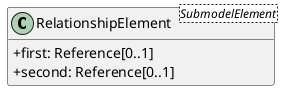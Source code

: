 @startuml
skinparam classAttributeIconSize 0
hide methods

class RelationshipElement<SubmodelElement> {
  +first: Reference[0..1]
  +second: Reference[0..1]
}
@enduml